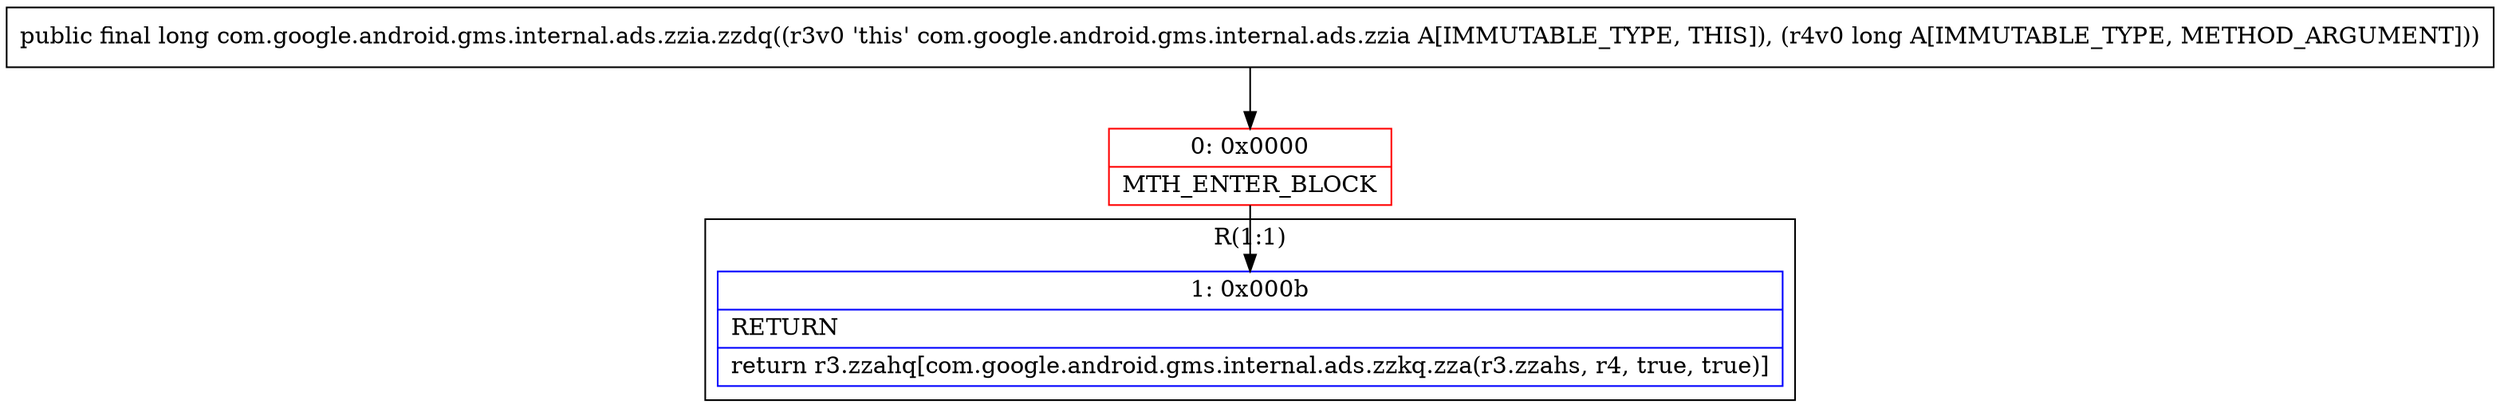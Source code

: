 digraph "CFG forcom.google.android.gms.internal.ads.zzia.zzdq(J)J" {
subgraph cluster_Region_1761604586 {
label = "R(1:1)";
node [shape=record,color=blue];
Node_1 [shape=record,label="{1\:\ 0x000b|RETURN\l|return r3.zzahq[com.google.android.gms.internal.ads.zzkq.zza(r3.zzahs, r4, true, true)]\l}"];
}
Node_0 [shape=record,color=red,label="{0\:\ 0x0000|MTH_ENTER_BLOCK\l}"];
MethodNode[shape=record,label="{public final long com.google.android.gms.internal.ads.zzia.zzdq((r3v0 'this' com.google.android.gms.internal.ads.zzia A[IMMUTABLE_TYPE, THIS]), (r4v0 long A[IMMUTABLE_TYPE, METHOD_ARGUMENT])) }"];
MethodNode -> Node_0;
Node_0 -> Node_1;
}

